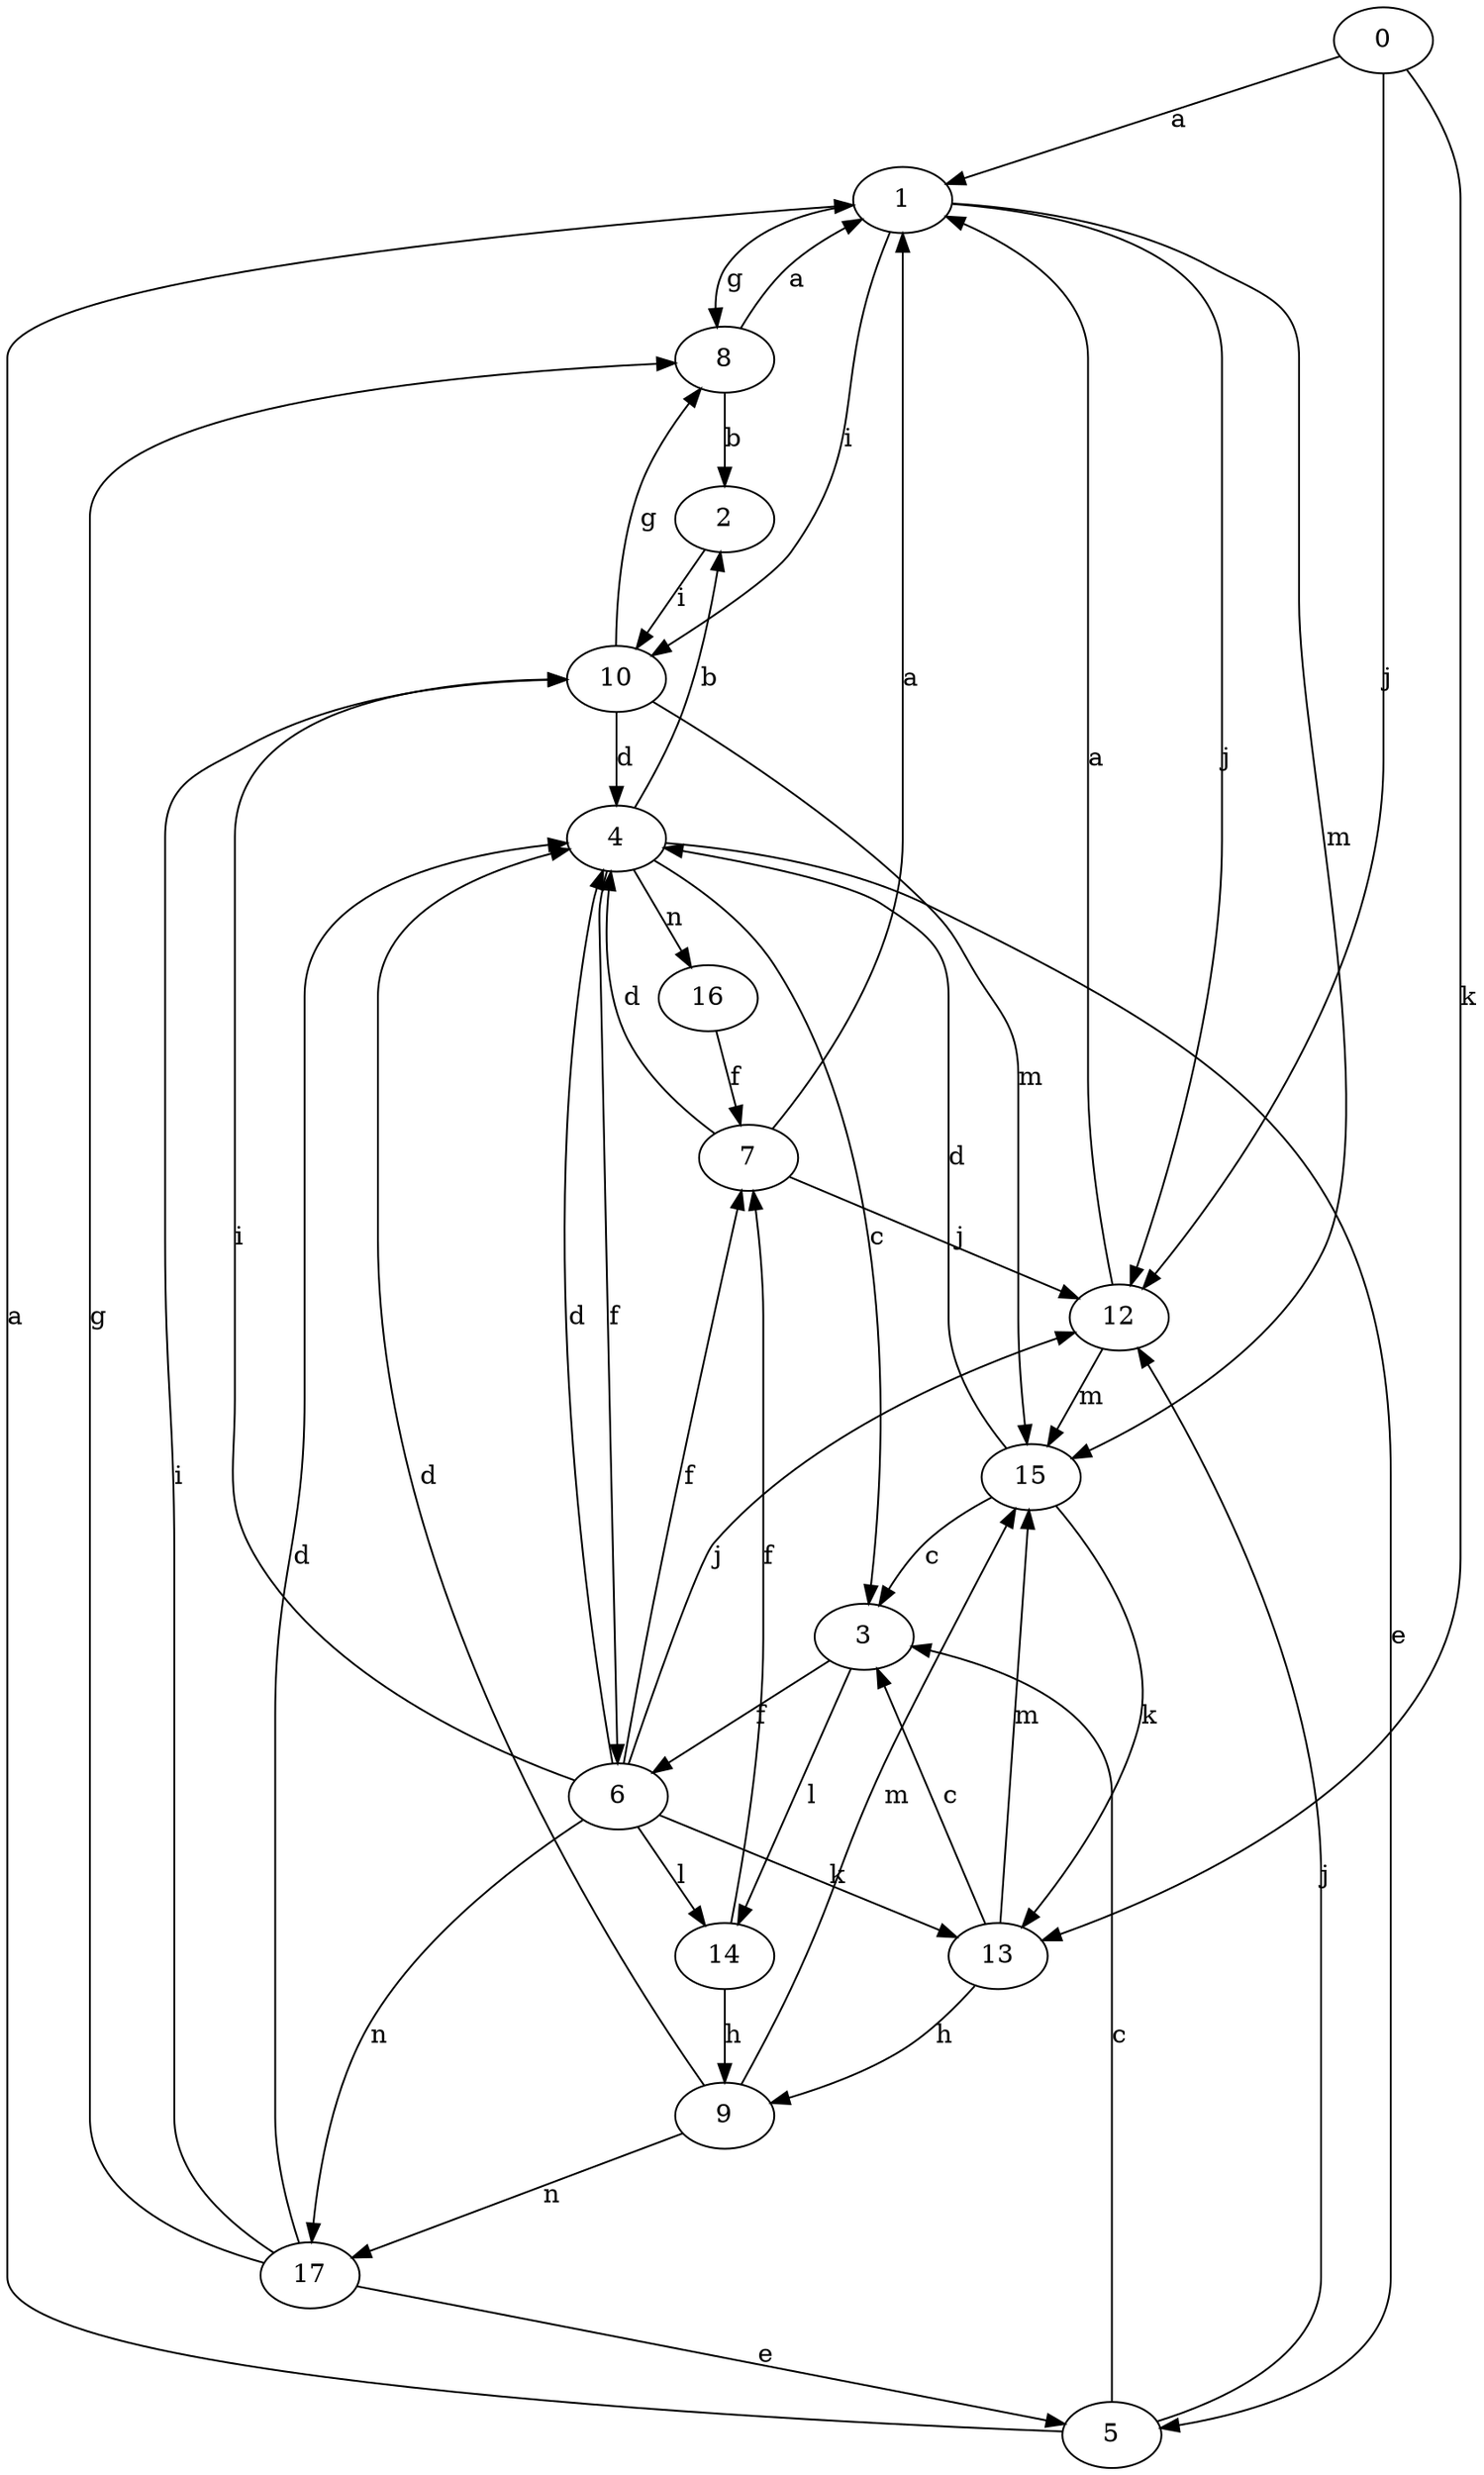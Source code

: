 strict digraph  {
1;
2;
3;
4;
5;
6;
7;
8;
9;
10;
12;
13;
14;
0;
15;
16;
17;
1 -> 8  [label=g];
1 -> 10  [label=i];
1 -> 12  [label=j];
1 -> 15  [label=m];
2 -> 10  [label=i];
3 -> 6  [label=f];
3 -> 14  [label=l];
4 -> 2  [label=b];
4 -> 3  [label=c];
4 -> 5  [label=e];
4 -> 6  [label=f];
4 -> 16  [label=n];
5 -> 1  [label=a];
5 -> 3  [label=c];
5 -> 12  [label=j];
6 -> 4  [label=d];
6 -> 7  [label=f];
6 -> 10  [label=i];
6 -> 12  [label=j];
6 -> 13  [label=k];
6 -> 14  [label=l];
6 -> 17  [label=n];
7 -> 1  [label=a];
7 -> 4  [label=d];
7 -> 12  [label=j];
8 -> 1  [label=a];
8 -> 2  [label=b];
9 -> 4  [label=d];
9 -> 15  [label=m];
9 -> 17  [label=n];
10 -> 4  [label=d];
10 -> 8  [label=g];
10 -> 15  [label=m];
12 -> 1  [label=a];
12 -> 15  [label=m];
13 -> 3  [label=c];
13 -> 9  [label=h];
13 -> 15  [label=m];
14 -> 7  [label=f];
14 -> 9  [label=h];
0 -> 1  [label=a];
0 -> 12  [label=j];
0 -> 13  [label=k];
15 -> 3  [label=c];
15 -> 4  [label=d];
15 -> 13  [label=k];
16 -> 7  [label=f];
17 -> 4  [label=d];
17 -> 5  [label=e];
17 -> 8  [label=g];
17 -> 10  [label=i];
}
